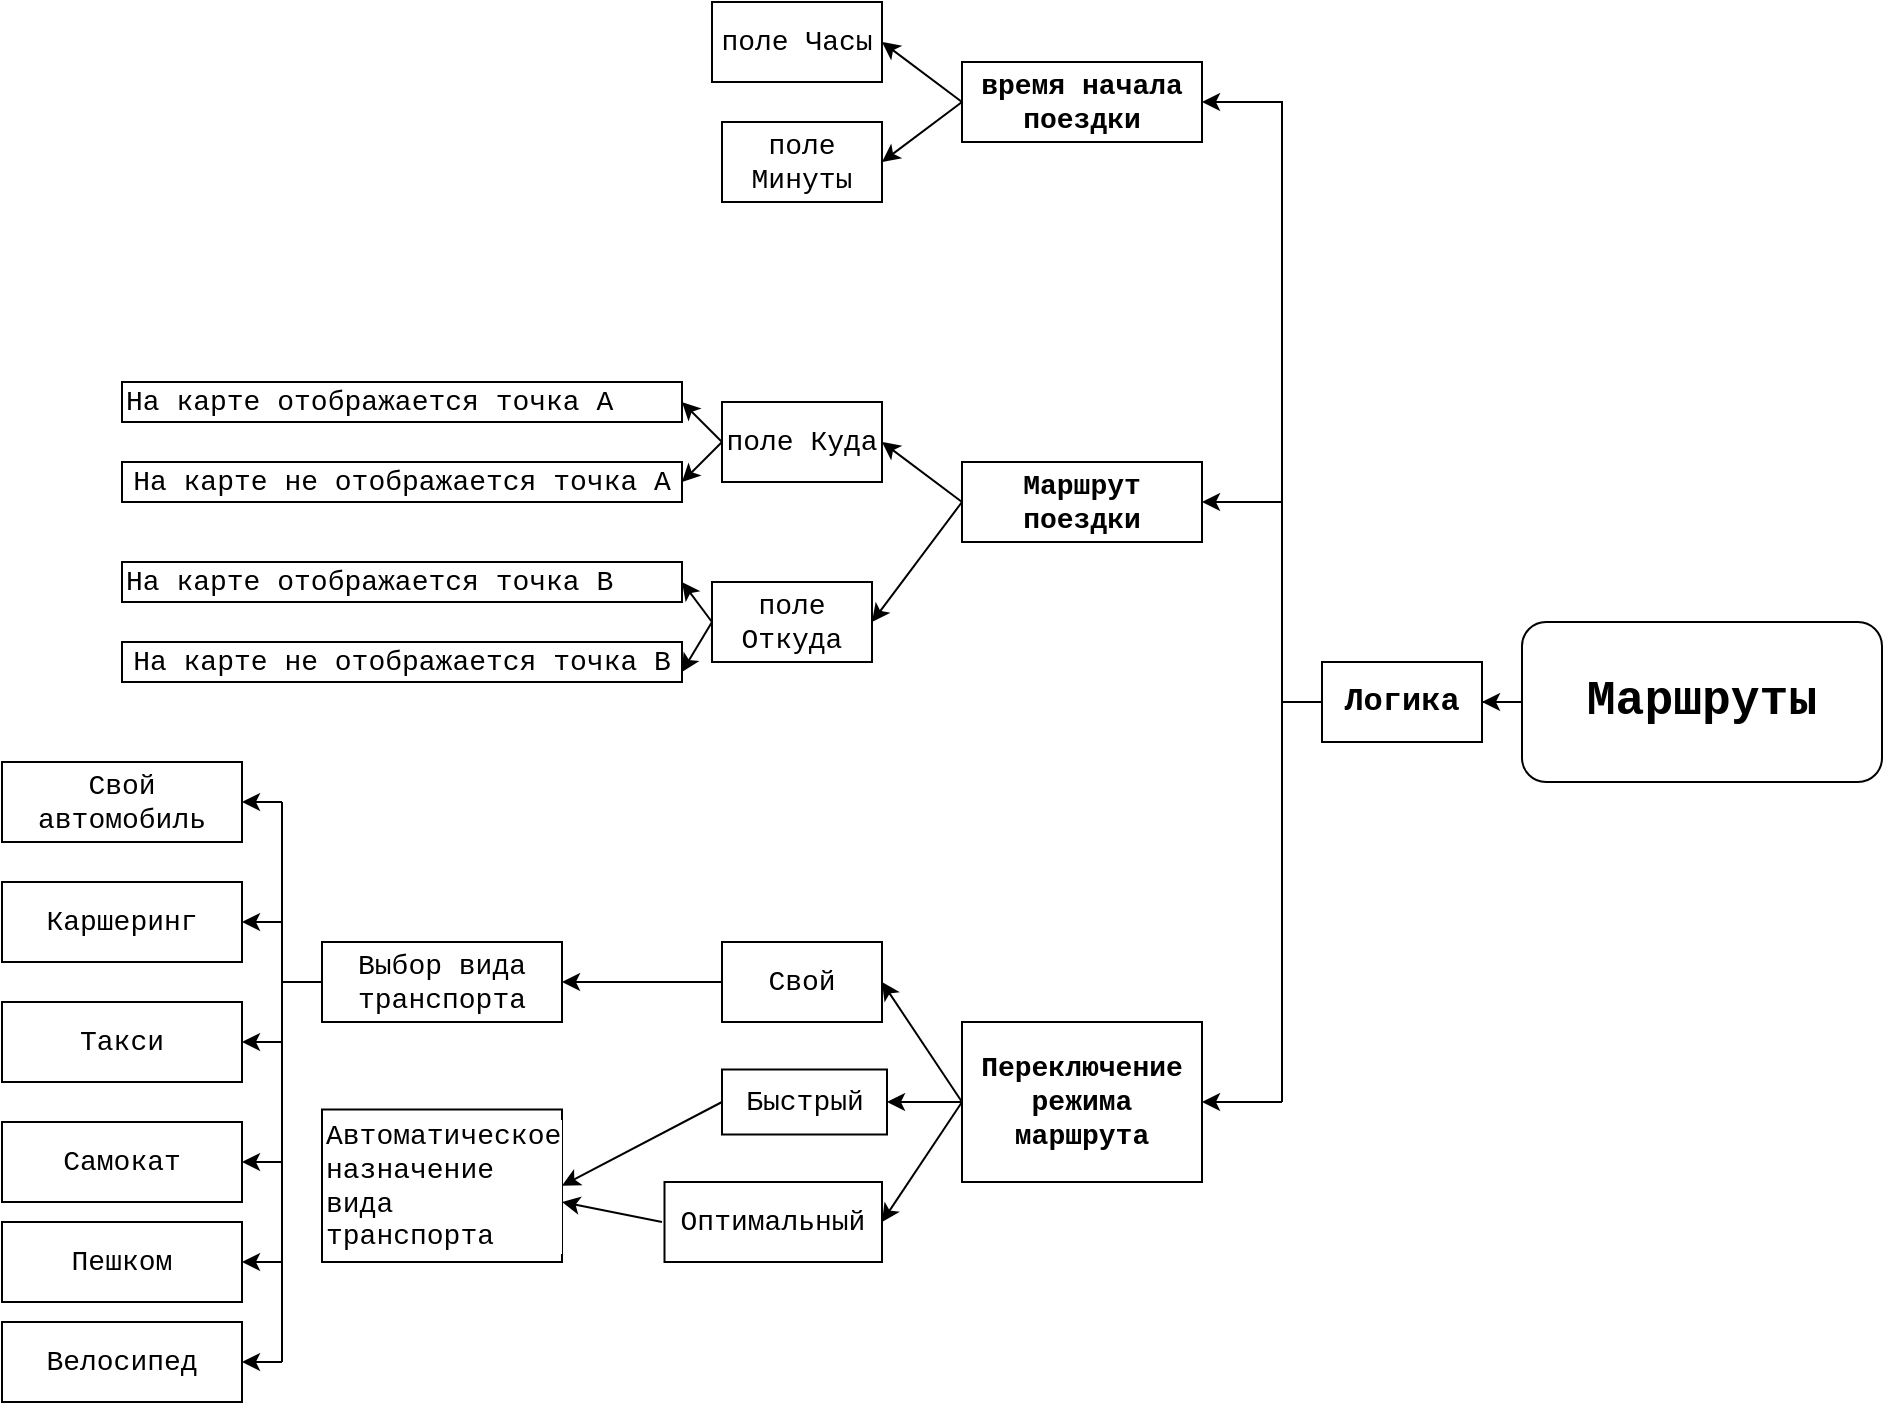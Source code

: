 <mxfile version="13.11.0" type="github">
  <diagram id="2yt0NtMDumFtmLCEQFsJ" name="Страница 1">
    <mxGraphModel dx="1870" dy="1037" grid="1" gridSize="10" guides="1" tooltips="1" connect="1" arrows="1" fold="1" page="1" pageScale="1" pageWidth="827" pageHeight="1169" math="0" shadow="0">
      <root>
        <mxCell id="0" />
        <mxCell id="1" parent="0" />
        <mxCell id="bprUigWmoyp0Zu-9HLlU-3" value="" style="edgeStyle=orthogonalEdgeStyle;rounded=0;orthogonalLoop=1;jettySize=auto;html=1;fontFamily=Courier New;" parent="1" source="bprUigWmoyp0Zu-9HLlU-1" target="bprUigWmoyp0Zu-9HLlU-2" edge="1">
          <mxGeometry relative="1" as="geometry" />
        </mxCell>
        <mxCell id="bprUigWmoyp0Zu-9HLlU-1" value="&lt;font style=&quot;font-size: 24px&quot;&gt;Маршруты&lt;/font&gt;" style="rounded=1;whiteSpace=wrap;html=1;fontFamily=Courier New;fontSize=17;fontStyle=1;labelBackgroundColor=#ffffff;" parent="1" vertex="1">
          <mxGeometry x="360" y="320" width="180" height="80" as="geometry" />
        </mxCell>
        <mxCell id="bprUigWmoyp0Zu-9HLlU-5" value="" style="edgeStyle=orthogonalEdgeStyle;rounded=0;orthogonalLoop=1;jettySize=auto;html=1;fontFamily=Courier New;" parent="1" source="bprUigWmoyp0Zu-9HLlU-2" target="bprUigWmoyp0Zu-9HLlU-4" edge="1">
          <mxGeometry relative="1" as="geometry">
            <Array as="points">
              <mxPoint x="240" y="60" />
            </Array>
          </mxGeometry>
        </mxCell>
        <mxCell id="bprUigWmoyp0Zu-9HLlU-2" value="Логика" style="rounded=0;whiteSpace=wrap;html=1;fontFamily=Courier New;fontSize=16;fontStyle=1" parent="1" vertex="1">
          <mxGeometry x="260" y="340" width="80" height="40" as="geometry" />
        </mxCell>
        <mxCell id="bprUigWmoyp0Zu-9HLlU-4" value="время начала поездки" style="rounded=0;whiteSpace=wrap;html=1;fontFamily=Courier New;fontStyle=1;fontSize=14;" parent="1" vertex="1">
          <mxGeometry x="80" y="40" width="120" height="40" as="geometry" />
        </mxCell>
        <mxCell id="bprUigWmoyp0Zu-9HLlU-6" value="поле Часы" style="rounded=0;whiteSpace=wrap;html=1;fontFamily=Courier New;fontSize=14;" parent="1" vertex="1">
          <mxGeometry x="-45" y="10" width="85" height="40" as="geometry" />
        </mxCell>
        <mxCell id="bprUigWmoyp0Zu-9HLlU-49" style="edgeStyle=orthogonalEdgeStyle;rounded=0;orthogonalLoop=1;jettySize=auto;html=1;exitX=0.75;exitY=1;exitDx=0;exitDy=0;fontFamily=Courier New;fontSize=14;" parent="1" source="bprUigWmoyp0Zu-9HLlU-11" edge="1">
          <mxGeometry relative="1" as="geometry">
            <mxPoint x="20" y="110" as="targetPoint" />
          </mxGeometry>
        </mxCell>
        <mxCell id="bprUigWmoyp0Zu-9HLlU-11" value="поле Минуты&lt;br style=&quot;font-size: 14px;&quot;&gt;" style="rounded=0;whiteSpace=wrap;html=1;fontFamily=Courier New;fontSize=14;" parent="1" vertex="1">
          <mxGeometry x="-40" y="70" width="80" height="40" as="geometry" />
        </mxCell>
        <mxCell id="bprUigWmoyp0Zu-9HLlU-14" value="Маршрут поездки" style="rounded=0;whiteSpace=wrap;html=1;fontFamily=Courier New;fontStyle=1;fontSize=14;" parent="1" vertex="1">
          <mxGeometry x="80" y="240" width="120" height="40" as="geometry" />
        </mxCell>
        <mxCell id="bprUigWmoyp0Zu-9HLlU-16" value="поле Откуда" style="rounded=0;whiteSpace=wrap;html=1;fontFamily=Courier New;fontSize=14;" parent="1" vertex="1">
          <mxGeometry x="-45" y="300" width="80" height="40" as="geometry" />
        </mxCell>
        <mxCell id="bprUigWmoyp0Zu-9HLlU-18" value="поле Куда" style="rounded=0;whiteSpace=wrap;html=1;fontFamily=Courier New;fontSize=14;" parent="1" vertex="1">
          <mxGeometry x="-40" y="210" width="80" height="40" as="geometry" />
        </mxCell>
        <mxCell id="bprUigWmoyp0Zu-9HLlU-22" value="Переключение режима маршрута" style="rounded=0;whiteSpace=wrap;html=1;fontFamily=Courier New;fontSize=14;fontStyle=1" parent="1" vertex="1">
          <mxGeometry x="80" y="520" width="120" height="80" as="geometry" />
        </mxCell>
        <mxCell id="bprUigWmoyp0Zu-9HLlU-25" value="Оптимальный" style="rounded=0;whiteSpace=wrap;html=1;fontFamily=Courier New;fontSize=14;fontStyle=0" parent="1" vertex="1">
          <mxGeometry x="-68.75" y="600" width="108.75" height="40" as="geometry" />
        </mxCell>
        <mxCell id="bprUigWmoyp0Zu-9HLlU-27" value="Свой" style="rounded=0;whiteSpace=wrap;html=1;fontFamily=Courier New;fontSize=14;fontStyle=0" parent="1" vertex="1">
          <mxGeometry x="-40" y="480" width="80" height="40" as="geometry" />
        </mxCell>
        <mxCell id="bprUigWmoyp0Zu-9HLlU-29" value="Быстрый" style="rounded=0;whiteSpace=wrap;html=1;fontFamily=Courier New;fontSize=14;fontStyle=0" parent="1" vertex="1">
          <mxGeometry x="-40" y="543.75" width="82.5" height="32.5" as="geometry" />
        </mxCell>
        <mxCell id="bprUigWmoyp0Zu-9HLlU-46" value="" style="endArrow=none;html=1;fontFamily=Courier New;fontSize=16;" parent="1" edge="1">
          <mxGeometry width="50" height="50" relative="1" as="geometry">
            <mxPoint x="240" y="560" as="sourcePoint" />
            <mxPoint x="240" y="360" as="targetPoint" />
          </mxGeometry>
        </mxCell>
        <mxCell id="bprUigWmoyp0Zu-9HLlU-47" value="" style="endArrow=classic;html=1;fontFamily=Courier New;fontSize=16;entryX=1;entryY=0.5;entryDx=0;entryDy=0;" parent="1" target="bprUigWmoyp0Zu-9HLlU-22" edge="1">
          <mxGeometry width="50" height="50" relative="1" as="geometry">
            <mxPoint x="240" y="560" as="sourcePoint" />
            <mxPoint x="250" y="350" as="targetPoint" />
          </mxGeometry>
        </mxCell>
        <mxCell id="bprUigWmoyp0Zu-9HLlU-50" value="" style="endArrow=classic;html=1;fontFamily=Courier New;fontSize=14;entryX=1;entryY=0.5;entryDx=0;entryDy=0;" parent="1" target="bprUigWmoyp0Zu-9HLlU-11" edge="1">
          <mxGeometry width="50" height="50" relative="1" as="geometry">
            <mxPoint x="80" y="60" as="sourcePoint" />
            <mxPoint x="90" y="120" as="targetPoint" />
          </mxGeometry>
        </mxCell>
        <mxCell id="bprUigWmoyp0Zu-9HLlU-51" value="" style="endArrow=classic;html=1;fontFamily=Courier New;fontSize=14;entryX=1;entryY=0.5;entryDx=0;entryDy=0;exitX=0;exitY=0.5;exitDx=0;exitDy=0;" parent="1" source="bprUigWmoyp0Zu-9HLlU-4" target="bprUigWmoyp0Zu-9HLlU-6" edge="1">
          <mxGeometry width="50" height="50" relative="1" as="geometry">
            <mxPoint x="70" y="50" as="sourcePoint" />
            <mxPoint x="464" y="50" as="targetPoint" />
          </mxGeometry>
        </mxCell>
        <mxCell id="bprUigWmoyp0Zu-9HLlU-59" value="" style="endArrow=classic;html=1;fontFamily=Courier New;fontSize=14;exitX=0;exitY=0.5;exitDx=0;exitDy=0;entryX=1;entryY=0.5;entryDx=0;entryDy=0;" parent="1" source="bprUigWmoyp0Zu-9HLlU-14" target="bprUigWmoyp0Zu-9HLlU-18" edge="1">
          <mxGeometry relative="1" as="geometry">
            <mxPoint x="170" y="270" as="sourcePoint" />
            <mxPoint x="270" y="270" as="targetPoint" />
          </mxGeometry>
        </mxCell>
        <mxCell id="bprUigWmoyp0Zu-9HLlU-61" value="" style="endArrow=classic;html=1;fontFamily=Courier New;fontSize=14;exitX=0;exitY=0.5;exitDx=0;exitDy=0;entryX=1;entryY=0.5;entryDx=0;entryDy=0;" parent="1" source="bprUigWmoyp0Zu-9HLlU-14" target="bprUigWmoyp0Zu-9HLlU-16" edge="1">
          <mxGeometry relative="1" as="geometry">
            <mxPoint x="170" y="270" as="sourcePoint" />
            <mxPoint x="270" y="270" as="targetPoint" />
          </mxGeometry>
        </mxCell>
        <mxCell id="bprUigWmoyp0Zu-9HLlU-63" value="" style="endArrow=classic;html=1;fontFamily=Courier New;fontSize=16;entryX=1;entryY=0.5;entryDx=0;entryDy=0;" parent="1" target="bprUigWmoyp0Zu-9HLlU-14" edge="1">
          <mxGeometry width="50" height="50" relative="1" as="geometry">
            <mxPoint x="240" y="260" as="sourcePoint" />
            <mxPoint x="250" y="350" as="targetPoint" />
          </mxGeometry>
        </mxCell>
        <mxCell id="bprUigWmoyp0Zu-9HLlU-65" value="" style="endArrow=classic;html=1;fontFamily=Courier New;fontSize=14;exitX=0;exitY=0.5;exitDx=0;exitDy=0;entryX=1;entryY=0.5;entryDx=0;entryDy=0;" parent="1" source="bprUigWmoyp0Zu-9HLlU-22" target="bprUigWmoyp0Zu-9HLlU-27" edge="1">
          <mxGeometry width="50" height="50" relative="1" as="geometry">
            <mxPoint x="200" y="400" as="sourcePoint" />
            <mxPoint x="250" y="350" as="targetPoint" />
          </mxGeometry>
        </mxCell>
        <mxCell id="bprUigWmoyp0Zu-9HLlU-66" value="" style="endArrow=classic;html=1;fontFamily=Courier New;fontSize=14;entryX=1;entryY=0.5;entryDx=0;entryDy=0;" parent="1" target="bprUigWmoyp0Zu-9HLlU-29" edge="1">
          <mxGeometry width="50" height="50" relative="1" as="geometry">
            <mxPoint x="80" y="560" as="sourcePoint" />
            <mxPoint x="250" y="350" as="targetPoint" />
          </mxGeometry>
        </mxCell>
        <mxCell id="bprUigWmoyp0Zu-9HLlU-68" value="" style="endArrow=classic;html=1;fontFamily=Courier New;fontSize=14;exitX=0;exitY=0.5;exitDx=0;exitDy=0;entryX=1;entryY=0.5;entryDx=0;entryDy=0;" parent="1" source="bprUigWmoyp0Zu-9HLlU-22" target="bprUigWmoyp0Zu-9HLlU-25" edge="1">
          <mxGeometry relative="1" as="geometry">
            <mxPoint x="170" y="370" as="sourcePoint" />
            <mxPoint x="270" y="370" as="targetPoint" />
          </mxGeometry>
        </mxCell>
        <mxCell id="tOq6qdo8Z2gQ8Yr5aN4T-1" value="" style="endArrow=classic;html=1;fontFamily=Courier New;fontSize=14;exitX=0;exitY=0.5;exitDx=0;exitDy=0;entryX=1;entryY=0.5;entryDx=0;entryDy=0;" edge="1" parent="1" source="bprUigWmoyp0Zu-9HLlU-27" target="tOq6qdo8Z2gQ8Yr5aN4T-2">
          <mxGeometry width="50" height="50" relative="1" as="geometry">
            <mxPoint x="110" y="420" as="sourcePoint" />
            <mxPoint x="-120" y="500" as="targetPoint" />
          </mxGeometry>
        </mxCell>
        <mxCell id="tOq6qdo8Z2gQ8Yr5aN4T-2" value="Выбор вида транспорта" style="rounded=0;whiteSpace=wrap;html=1;labelBackgroundColor=#ffffff;fontFamily=Courier New;fontSize=14;" vertex="1" parent="1">
          <mxGeometry x="-240" y="480" width="120" height="40" as="geometry" />
        </mxCell>
        <mxCell id="tOq6qdo8Z2gQ8Yr5aN4T-6" value="Свой автомобиль" style="rounded=0;whiteSpace=wrap;html=1;labelBackgroundColor=#ffffff;fontFamily=Courier New;fontSize=14;" vertex="1" parent="1">
          <mxGeometry x="-400" y="390" width="120" height="40" as="geometry" />
        </mxCell>
        <mxCell id="tOq6qdo8Z2gQ8Yr5aN4T-12" value="Каршеринг" style="rounded=0;whiteSpace=wrap;html=1;labelBackgroundColor=#ffffff;fontFamily=Courier New;fontSize=14;" vertex="1" parent="1">
          <mxGeometry x="-400" y="450" width="120" height="40" as="geometry" />
        </mxCell>
        <mxCell id="tOq6qdo8Z2gQ8Yr5aN4T-13" value="Такси" style="rounded=0;whiteSpace=wrap;html=1;labelBackgroundColor=#ffffff;fontFamily=Courier New;fontSize=14;" vertex="1" parent="1">
          <mxGeometry x="-400" y="510" width="120" height="40" as="geometry" />
        </mxCell>
        <mxCell id="tOq6qdo8Z2gQ8Yr5aN4T-14" value="Самокат" style="rounded=0;whiteSpace=wrap;html=1;labelBackgroundColor=#ffffff;fontFamily=Courier New;fontSize=14;" vertex="1" parent="1">
          <mxGeometry x="-400" y="570" width="120" height="40" as="geometry" />
        </mxCell>
        <mxCell id="tOq6qdo8Z2gQ8Yr5aN4T-15" value="Велосипед" style="rounded=0;whiteSpace=wrap;html=1;labelBackgroundColor=#ffffff;fontFamily=Courier New;fontSize=14;" vertex="1" parent="1">
          <mxGeometry x="-400" y="670" width="120" height="40" as="geometry" />
        </mxCell>
        <mxCell id="tOq6qdo8Z2gQ8Yr5aN4T-16" value="Пешком" style="rounded=0;whiteSpace=wrap;html=1;labelBackgroundColor=#ffffff;fontFamily=Courier New;fontSize=14;" vertex="1" parent="1">
          <mxGeometry x="-400" y="620" width="120" height="40" as="geometry" />
        </mxCell>
        <mxCell id="tOq6qdo8Z2gQ8Yr5aN4T-20" value="" style="endArrow=none;html=1;fontFamily=Courier New;fontSize=14;entryX=0;entryY=0.5;entryDx=0;entryDy=0;" edge="1" parent="1" target="tOq6qdo8Z2gQ8Yr5aN4T-2">
          <mxGeometry width="50" height="50" relative="1" as="geometry">
            <mxPoint x="-260" y="500" as="sourcePoint" />
            <mxPoint x="-140" y="570" as="targetPoint" />
          </mxGeometry>
        </mxCell>
        <mxCell id="tOq6qdo8Z2gQ8Yr5aN4T-21" value="" style="endArrow=none;html=1;fontFamily=Courier New;fontSize=14;" edge="1" parent="1">
          <mxGeometry width="50" height="50" relative="1" as="geometry">
            <mxPoint x="-260" y="690" as="sourcePoint" />
            <mxPoint x="-260" y="410" as="targetPoint" />
          </mxGeometry>
        </mxCell>
        <mxCell id="tOq6qdo8Z2gQ8Yr5aN4T-22" value="" style="endArrow=classic;html=1;fontFamily=Courier New;fontSize=14;entryX=1;entryY=0.5;entryDx=0;entryDy=0;" edge="1" parent="1" target="tOq6qdo8Z2gQ8Yr5aN4T-6">
          <mxGeometry width="50" height="50" relative="1" as="geometry">
            <mxPoint x="-260" y="410" as="sourcePoint" />
            <mxPoint x="-140" y="570" as="targetPoint" />
          </mxGeometry>
        </mxCell>
        <mxCell id="tOq6qdo8Z2gQ8Yr5aN4T-23" value="" style="endArrow=classic;html=1;fontFamily=Courier New;fontSize=14;entryX=1;entryY=0.5;entryDx=0;entryDy=0;" edge="1" parent="1" target="tOq6qdo8Z2gQ8Yr5aN4T-12">
          <mxGeometry width="50" height="50" relative="1" as="geometry">
            <mxPoint x="-260" y="470" as="sourcePoint" />
            <mxPoint x="-270" y="420" as="targetPoint" />
          </mxGeometry>
        </mxCell>
        <mxCell id="tOq6qdo8Z2gQ8Yr5aN4T-24" value="" style="endArrow=classic;html=1;fontFamily=Courier New;fontSize=14;entryX=1;entryY=0.5;entryDx=0;entryDy=0;" edge="1" parent="1" target="tOq6qdo8Z2gQ8Yr5aN4T-13">
          <mxGeometry width="50" height="50" relative="1" as="geometry">
            <mxPoint x="-260" y="530" as="sourcePoint" />
            <mxPoint x="-260" y="430" as="targetPoint" />
          </mxGeometry>
        </mxCell>
        <mxCell id="tOq6qdo8Z2gQ8Yr5aN4T-25" value="" style="endArrow=classic;html=1;fontFamily=Courier New;fontSize=14;entryX=1;entryY=0.5;entryDx=0;entryDy=0;" edge="1" parent="1" target="tOq6qdo8Z2gQ8Yr5aN4T-14">
          <mxGeometry width="50" height="50" relative="1" as="geometry">
            <mxPoint x="-260" y="590" as="sourcePoint" />
            <mxPoint x="-270" y="540" as="targetPoint" />
          </mxGeometry>
        </mxCell>
        <mxCell id="tOq6qdo8Z2gQ8Yr5aN4T-26" value="" style="endArrow=classic;html=1;fontFamily=Courier New;fontSize=14;entryX=1;entryY=0.5;entryDx=0;entryDy=0;" edge="1" parent="1" target="tOq6qdo8Z2gQ8Yr5aN4T-16">
          <mxGeometry width="50" height="50" relative="1" as="geometry">
            <mxPoint x="-260" y="640" as="sourcePoint" />
            <mxPoint x="-260" y="550" as="targetPoint" />
          </mxGeometry>
        </mxCell>
        <mxCell id="tOq6qdo8Z2gQ8Yr5aN4T-27" value="" style="endArrow=classic;html=1;fontFamily=Courier New;fontSize=14;entryX=1;entryY=0.5;entryDx=0;entryDy=0;" edge="1" parent="1" target="tOq6qdo8Z2gQ8Yr5aN4T-15">
          <mxGeometry width="50" height="50" relative="1" as="geometry">
            <mxPoint x="-260" y="690" as="sourcePoint" />
            <mxPoint x="-270" y="650" as="targetPoint" />
          </mxGeometry>
        </mxCell>
        <mxCell id="tOq6qdo8Z2gQ8Yr5aN4T-30" value="На карте отображается точка А" style="rounded=0;whiteSpace=wrap;html=1;labelBackgroundColor=#ffffff;fontFamily=Courier New;fontSize=14;align=left;" vertex="1" parent="1">
          <mxGeometry x="-340" y="200" width="280" height="20" as="geometry" />
        </mxCell>
        <mxCell id="tOq6qdo8Z2gQ8Yr5aN4T-32" value="На карте не отображается точка А" style="rounded=0;whiteSpace=wrap;html=1;labelBackgroundColor=#ffffff;fontFamily=Courier New;fontSize=14;" vertex="1" parent="1">
          <mxGeometry x="-340" y="240" width="280" height="20" as="geometry" />
        </mxCell>
        <mxCell id="tOq6qdo8Z2gQ8Yr5aN4T-35" value="На карте отображается точка В" style="rounded=0;whiteSpace=wrap;html=1;labelBackgroundColor=#ffffff;fontFamily=Courier New;fontSize=14;align=left;" vertex="1" parent="1">
          <mxGeometry x="-340" y="290" width="280" height="20" as="geometry" />
        </mxCell>
        <mxCell id="tOq6qdo8Z2gQ8Yr5aN4T-36" value="На карте не отображается точка В" style="rounded=0;whiteSpace=wrap;html=1;labelBackgroundColor=#ffffff;fontFamily=Courier New;fontSize=14;" vertex="1" parent="1">
          <mxGeometry x="-340" y="330" width="280" height="20" as="geometry" />
        </mxCell>
        <mxCell id="tOq6qdo8Z2gQ8Yr5aN4T-37" value="" style="endArrow=classic;html=1;fontFamily=Courier New;fontSize=14;exitX=0;exitY=0.5;exitDx=0;exitDy=0;entryX=1;entryY=0.5;entryDx=0;entryDy=0;" edge="1" parent="1" source="bprUigWmoyp0Zu-9HLlU-18" target="tOq6qdo8Z2gQ8Yr5aN4T-32">
          <mxGeometry width="50" height="50" relative="1" as="geometry">
            <mxPoint x="-70" y="330" as="sourcePoint" />
            <mxPoint x="-20" y="280" as="targetPoint" />
          </mxGeometry>
        </mxCell>
        <mxCell id="tOq6qdo8Z2gQ8Yr5aN4T-38" value="" style="endArrow=classic;html=1;fontFamily=Courier New;fontSize=14;entryX=1;entryY=0.5;entryDx=0;entryDy=0;" edge="1" parent="1" target="tOq6qdo8Z2gQ8Yr5aN4T-30">
          <mxGeometry width="50" height="50" relative="1" as="geometry">
            <mxPoint x="-40" y="230" as="sourcePoint" />
            <mxPoint x="-50" y="260" as="targetPoint" />
          </mxGeometry>
        </mxCell>
        <mxCell id="tOq6qdo8Z2gQ8Yr5aN4T-40" value="" style="endArrow=classic;html=1;fontFamily=Courier New;fontSize=14;exitX=0;exitY=0.5;exitDx=0;exitDy=0;entryX=1;entryY=0.75;entryDx=0;entryDy=0;" edge="1" parent="1" source="bprUigWmoyp0Zu-9HLlU-16" target="tOq6qdo8Z2gQ8Yr5aN4T-36">
          <mxGeometry width="50" height="50" relative="1" as="geometry">
            <mxPoint x="-30" y="240" as="sourcePoint" />
            <mxPoint x="-50" y="260" as="targetPoint" />
          </mxGeometry>
        </mxCell>
        <mxCell id="tOq6qdo8Z2gQ8Yr5aN4T-41" value="" style="endArrow=classic;html=1;fontFamily=Courier New;fontSize=14;exitX=0;exitY=0.5;exitDx=0;exitDy=0;entryX=1;entryY=0.5;entryDx=0;entryDy=0;" edge="1" parent="1" source="bprUigWmoyp0Zu-9HLlU-16" target="tOq6qdo8Z2gQ8Yr5aN4T-35">
          <mxGeometry width="50" height="50" relative="1" as="geometry">
            <mxPoint x="-20" y="250" as="sourcePoint" />
            <mxPoint x="-40" y="270" as="targetPoint" />
          </mxGeometry>
        </mxCell>
        <mxCell id="tOq6qdo8Z2gQ8Yr5aN4T-43" value="Автоматическое назначение вида транспорта" style="rounded=0;whiteSpace=wrap;html=1;labelBackgroundColor=#ffffff;fontFamily=Courier New;fontSize=14;align=left;" vertex="1" parent="1">
          <mxGeometry x="-240" y="563.75" width="120" height="76.25" as="geometry" />
        </mxCell>
        <mxCell id="tOq6qdo8Z2gQ8Yr5aN4T-50" value="" style="endArrow=classic;html=1;fontFamily=Courier New;fontSize=14;entryX=1;entryY=0.5;entryDx=0;entryDy=0;exitX=0;exitY=0.5;exitDx=0;exitDy=0;" edge="1" parent="1" source="bprUigWmoyp0Zu-9HLlU-29" target="tOq6qdo8Z2gQ8Yr5aN4T-43">
          <mxGeometry width="50" height="50" relative="1" as="geometry">
            <mxPoint x="-70" y="610" as="sourcePoint" />
            <mxPoint x="-20" y="560" as="targetPoint" />
          </mxGeometry>
        </mxCell>
        <mxCell id="tOq6qdo8Z2gQ8Yr5aN4T-51" value="" style="endArrow=classic;html=1;fontFamily=Courier New;fontSize=14;" edge="1" parent="1">
          <mxGeometry width="50" height="50" relative="1" as="geometry">
            <mxPoint x="-70" y="620" as="sourcePoint" />
            <mxPoint x="-120" y="610" as="targetPoint" />
          </mxGeometry>
        </mxCell>
      </root>
    </mxGraphModel>
  </diagram>
</mxfile>
